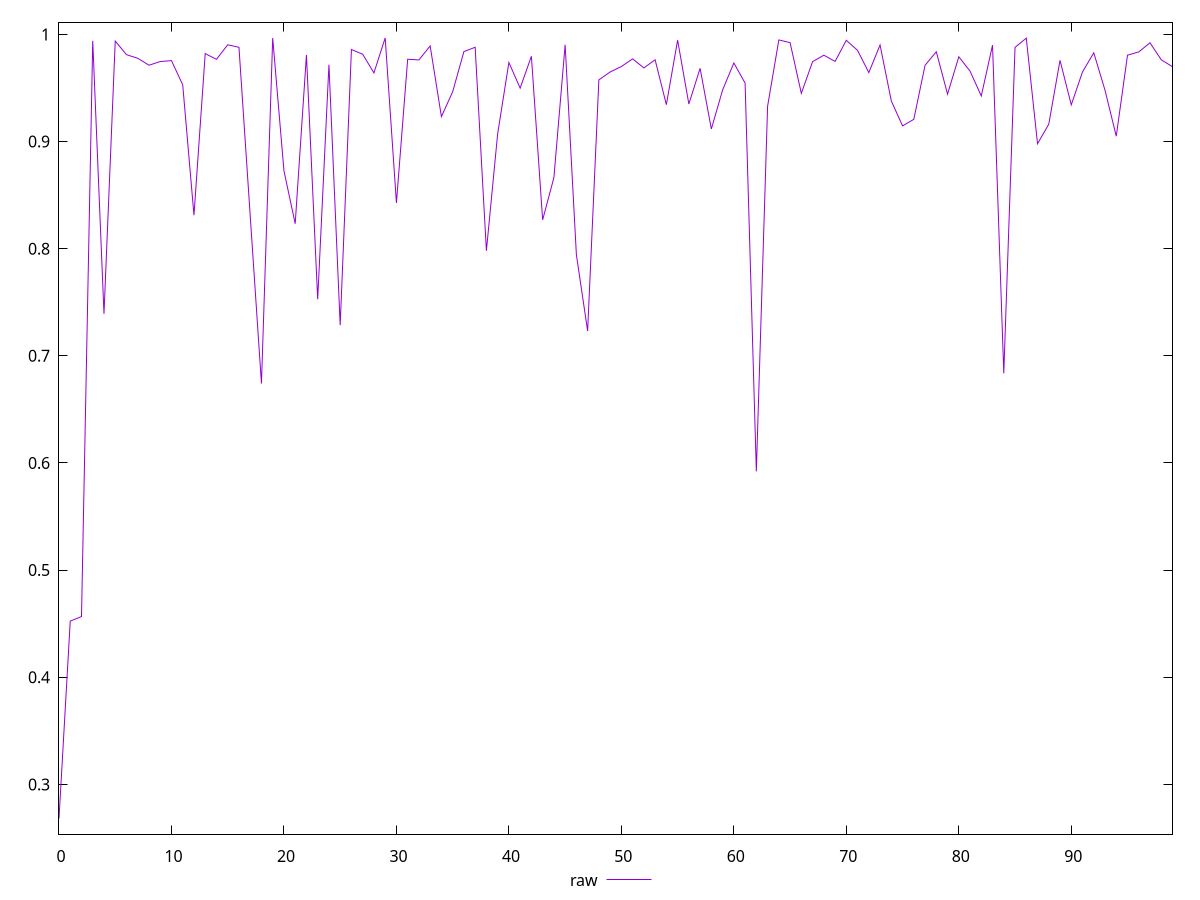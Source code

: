 reset

$raw <<EOF
0 0.26813870495289627
1 0.4524098591866281
2 0.45663345281806883
3 0.994032882588879
4 0.7391579335421232
5 0.9937820436972242
6 0.9810770055743412
7 0.9777127037058851
8 0.9712325429661313
9 0.9746516344762552
10 0.9755283773668334
11 0.9528913630451618
12 0.8312042110540473
13 0.9820910223754153
14 0.9767214515362455
15 0.9903106647598068
16 0.9879396989440226
17 0.8308116398300789
18 0.6741850230504625
19 0.9966199661937594
20 0.8727072528674565
21 0.8233024025585227
22 0.980833307084173
23 0.7527844252054351
24 0.971739448049916
25 0.7285824869079899
26 0.9858901227612885
27 0.9814880787063278
28 0.9640614230946641
29 0.996719987500034
30 0.8427374545045404
31 0.9768007706835679
32 0.9761709848445649
33 0.9892280000657889
34 0.9232460372931197
35 0.9464596819163695
36 0.9839276663063701
37 0.987996117214075
38 0.7980558000467016
39 0.9071939268758892
40 0.9737778544939362
41 0.9498415717216676
42 0.9796029409454209
43 0.82689345989283
44 0.866247005643853
45 0.9903484899677188
46 0.7943886112292016
47 0.7232186934662872
48 0.9575616368476355
49 0.9649174449645518
50 0.9699893437421503
51 0.9771700749283394
52 0.9687157699967075
53 0.9762891703902048
54 0.934421125919112
55 0.9946265132655919
56 0.9350472942850573
57 0.9682993837631979
58 0.9116922064227184
59 0.9480933928865015
60 0.9733279128597114
61 0.9545452124868277
62 0.592149691590068
63 0.9329175857550838
64 0.9948365432048197
65 0.9922947441379256
66 0.9449510869320035
67 0.9745350832580515
68 0.980592715108334
69 0.9747837950834495
70 0.9944870768212204
71 0.9850721466802429
72 0.9643579503629047
73 0.990110879308572
74 0.9378900572510322
75 0.9146127229490857
76 0.9207353441959178
77 0.9711611510702791
78 0.983793591246524
79 0.9442683035431956
80 0.9790984702673303
81 0.9657318520363037
82 0.942552819338699
83 0.9899875150168094
84 0.6836584401652259
85 0.9878843244578445
86 0.9964980575061763
87 0.8979356004928853
88 0.9161901564808237
89 0.9757823401041802
90 0.9342507557288551
91 0.9650074990929159
92 0.9828114494930652
93 0.9479041002702353
94 0.9050135246546744
95 0.9805937974195011
96 0.983639622478669
97 0.9921798973418113
98 0.9762840539721364
99 0.9698068869751032
EOF

set key outside below
set xrange [0:99]
set yrange [0.2535670793019535:1.0112916131509768]
set trange [0.2535670793019535:1.0112916131509768]
set terminal svg size 640, 500 enhanced background rgb 'white'
set output "report/report_00029_2021-02-24T13-36-40.390Z/meta/pScore/samples/agenda/raw/values.svg"

plot $raw title "raw" with line

reset
